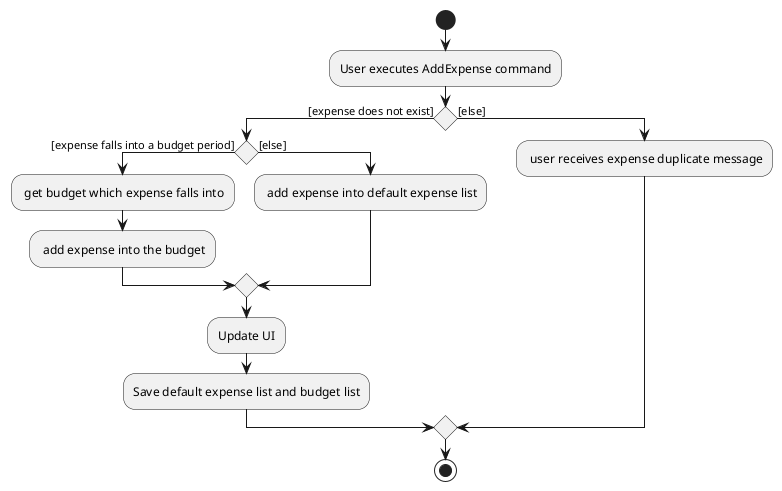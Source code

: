 @startuml
start
:User executes AddExpense command;

'diamond
if () then ([expense does not exist])
    'diamond
    if () then ([expense falls into a budget period])
        : get budget which expense falls into;
        : add expense into the budget;

    else ([else])
        : add expense into default expense list;
    endif
        :Update UI;
        :Save default expense list and budget list;
else ([else])
    : user receives expense duplicate message;
endif
stop
@enduml
